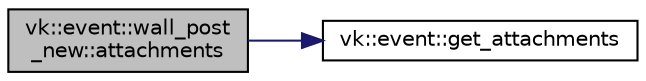 digraph "vk::event::wall_post_new::attachments"
{
 // LATEX_PDF_SIZE
  edge [fontname="Helvetica",fontsize="10",labelfontname="Helvetica",labelfontsize="10"];
  node [fontname="Helvetica",fontsize="10",shape=record];
  rankdir="LR";
  Node1 [label="vk::event::wall_post\l_new::attachments",height=0.2,width=0.4,color="black", fillcolor="grey75", style="filled", fontcolor="black",tooltip="Get attachments vector."];
  Node1 -> Node2 [color="midnightblue",fontsize="10",style="solid",fontname="Helvetica"];
  Node2 [label="vk::event::get_attachments",height=0.2,width=0.4,color="black", fillcolor="white", style="filled",URL="$namespacevk_1_1event.html#a99a6cb05d95800d9a1f6b99216b1c0b4",tooltip=" "];
}
